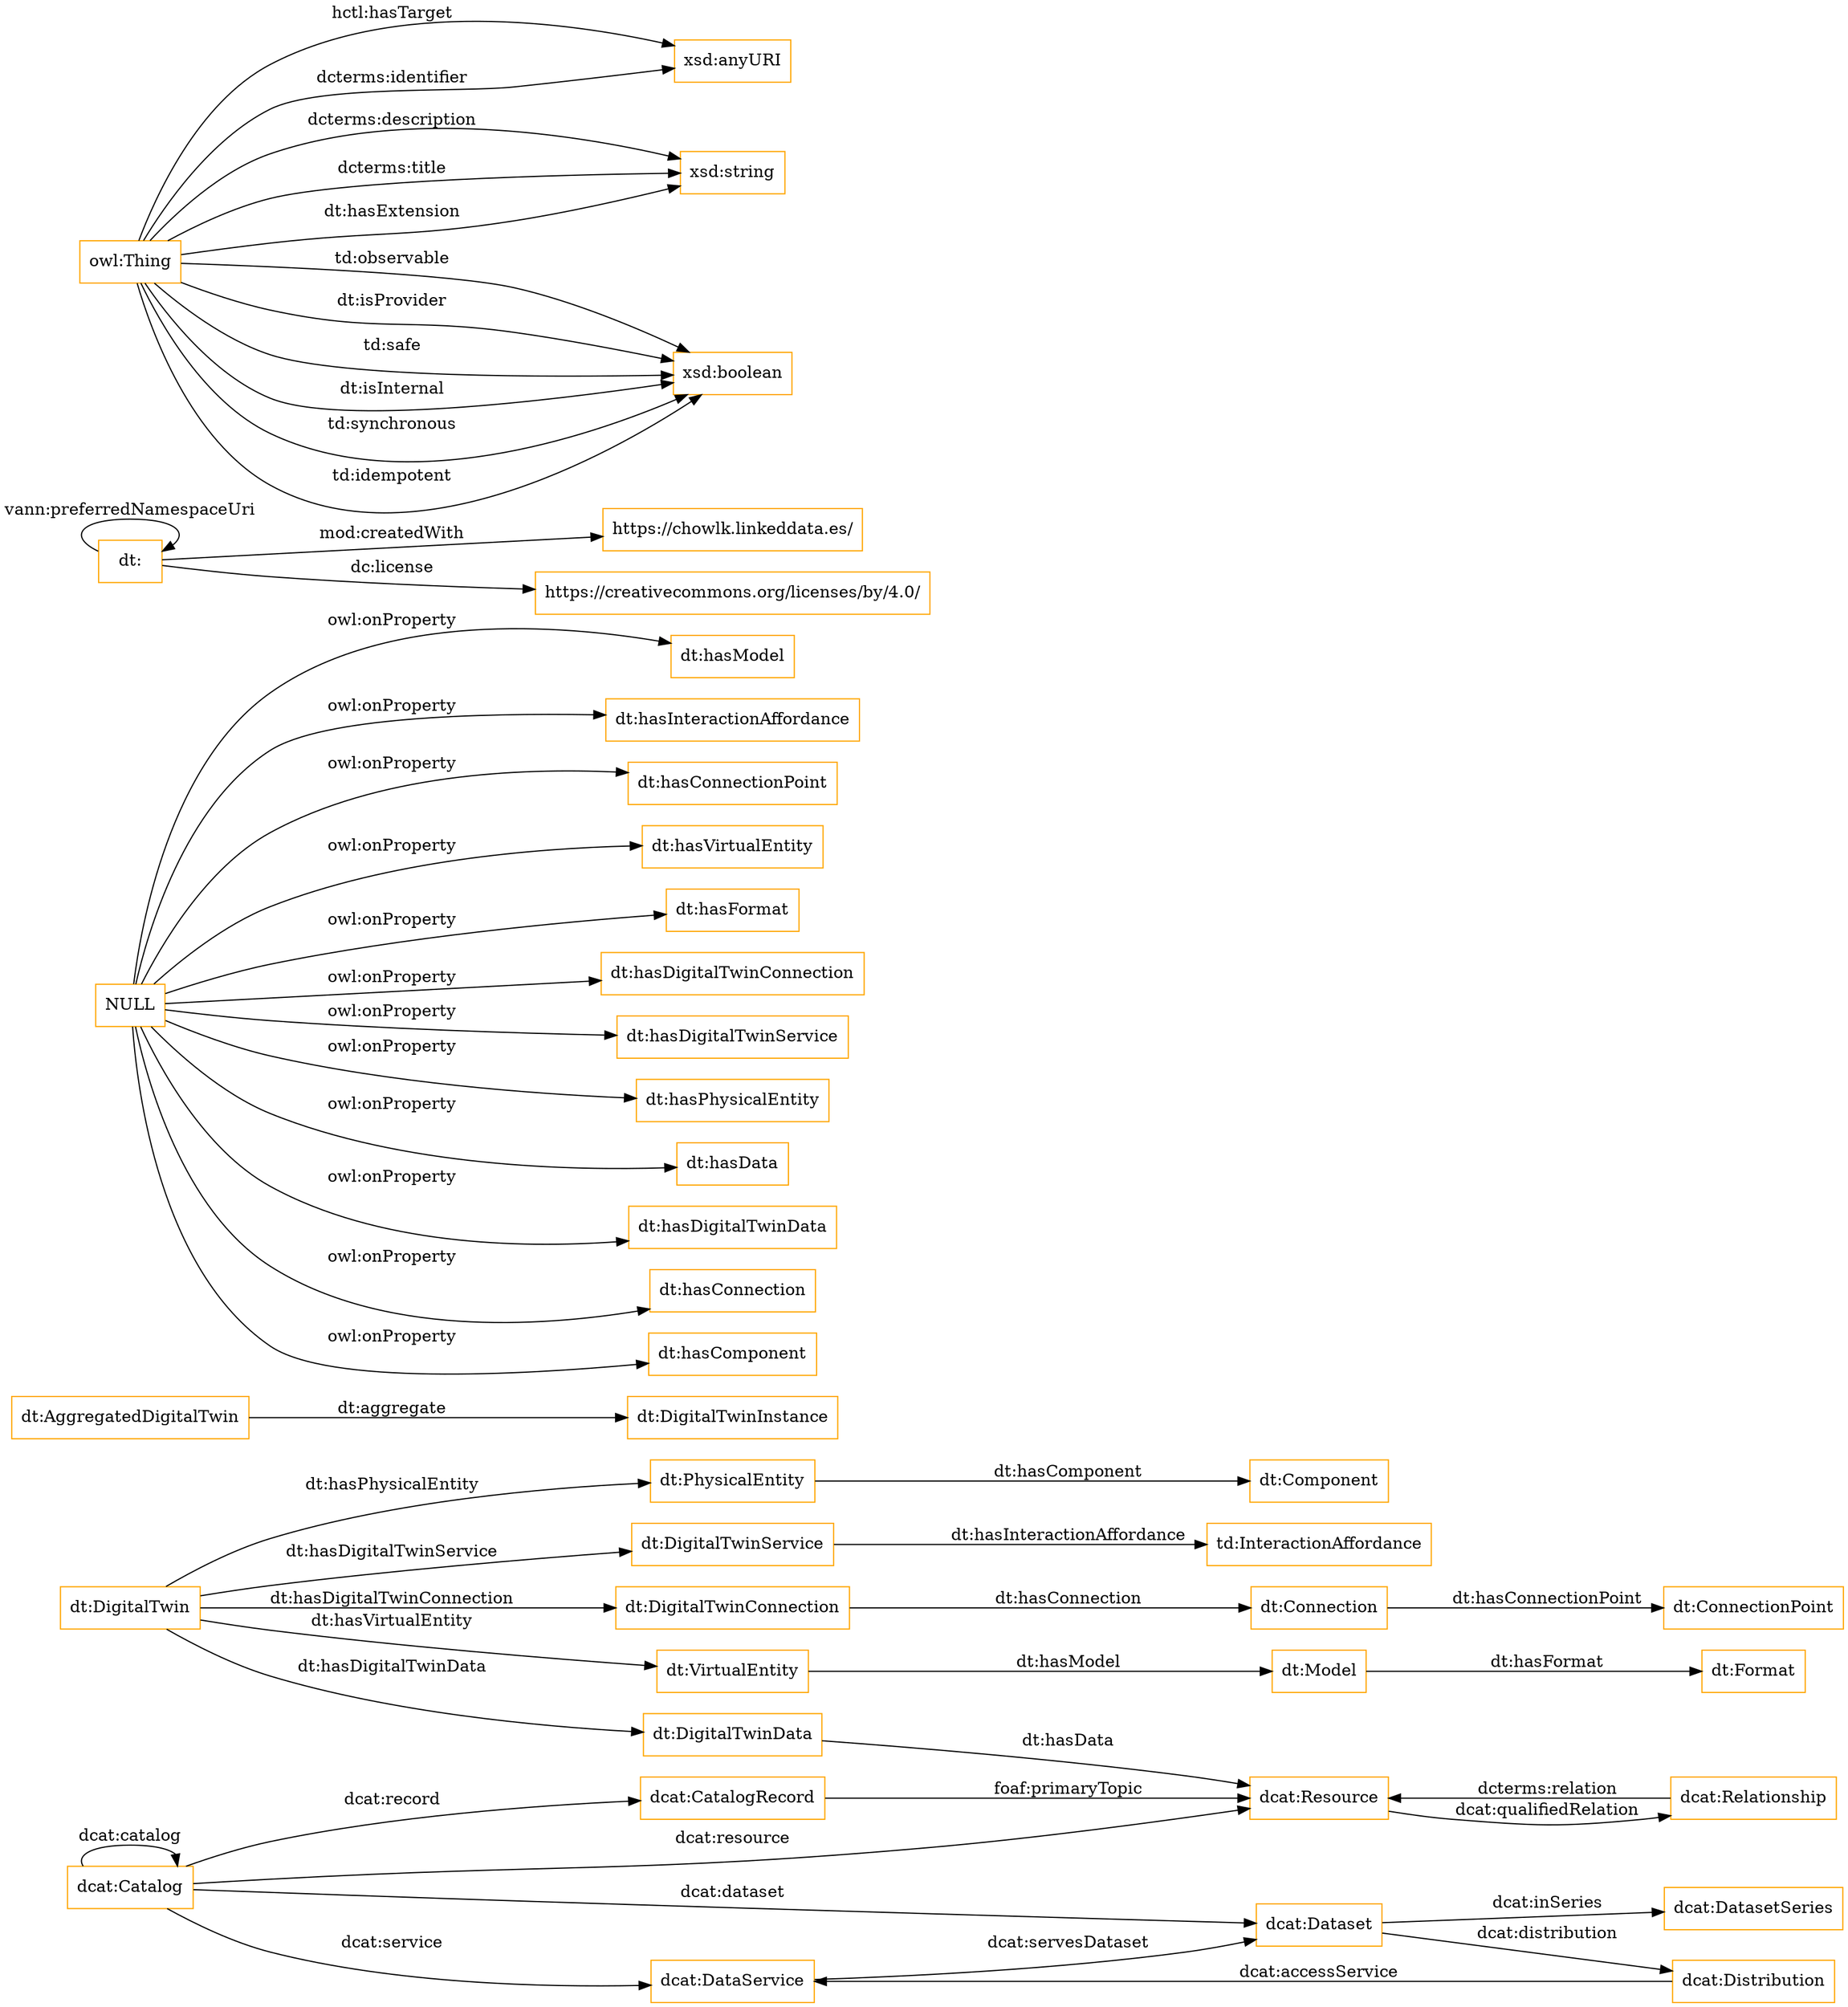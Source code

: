 digraph ar2dtool_diagram { 
rankdir=LR;
size="1501"
node [shape = rectangle, color="orange"]; "dt:DigitalTwin" "dcat:Distribution" "dt:VirtualEntity" "dcat:DataService" "dt:DigitalTwinData" "dcat:Resource" "dcat:Catalog" "dt:AggregatedDigitalTwin" "dt:ConnectionPoint" "td:InteractionAffordance" "dt:Connection" "dcat:DatasetSeries" "dt:PhysicalEntity" "dt:Model" "dt:DigitalTwinService" "dcat:Relationship" "dt:DigitalTwinInstance" "dt:DigitalTwinConnection" "dcat:Dataset" "dt:Format" "dt:Component" "dcat:CatalogRecord" ; /*classes style*/
	"NULL" -> "dt:hasModel" [ label = "owl:onProperty" ];
	"NULL" -> "dt:hasInteractionAffordance" [ label = "owl:onProperty" ];
	"NULL" -> "dt:hasConnectionPoint" [ label = "owl:onProperty" ];
	"NULL" -> "dt:hasVirtualEntity" [ label = "owl:onProperty" ];
	"NULL" -> "dt:hasFormat" [ label = "owl:onProperty" ];
	"NULL" -> "dt:hasDigitalTwinConnection" [ label = "owl:onProperty" ];
	"NULL" -> "dt:hasDigitalTwinService" [ label = "owl:onProperty" ];
	"NULL" -> "dt:hasPhysicalEntity" [ label = "owl:onProperty" ];
	"NULL" -> "dt:hasData" [ label = "owl:onProperty" ];
	"NULL" -> "dt:hasDigitalTwinData" [ label = "owl:onProperty" ];
	"NULL" -> "dt:hasConnection" [ label = "owl:onProperty" ];
	"NULL" -> "dt:hasComponent" [ label = "owl:onProperty" ];
	"dt:" -> "dt:" [ label = "vann:preferredNamespaceUri" ];
	"dt:" -> "https://chowlk.linkeddata.es/" [ label = "mod:createdWith" ];
	"dt:" -> "https://creativecommons.org/licenses/by/4.0/" [ label = "dc:license" ];
	"dt:DigitalTwin" -> "dt:PhysicalEntity" [ label = "dt:hasPhysicalEntity" ];
	"dt:PhysicalEntity" -> "dt:Component" [ label = "dt:hasComponent" ];
	"owl:Thing" -> "xsd:anyURI" [ label = "hctl:hasTarget" ];
	"dcat:Catalog" -> "dcat:Resource" [ label = "dcat:resource" ];
	"dt:AggregatedDigitalTwin" -> "dt:DigitalTwinInstance" [ label = "dt:aggregate" ];
	"owl:Thing" -> "xsd:string" [ label = "dcterms:description" ];
	"dt:DigitalTwin" -> "dt:DigitalTwinService" [ label = "dt:hasDigitalTwinService" ];
	"dt:DigitalTwinConnection" -> "dt:Connection" [ label = "dt:hasConnection" ];
	"dcat:Distribution" -> "dcat:DataService" [ label = "dcat:accessService" ];
	"dcat:Catalog" -> "dcat:CatalogRecord" [ label = "dcat:record" ];
	"dcat:Resource" -> "dcat:Relationship" [ label = "dcat:qualifiedRelation" ];
	"dcat:CatalogRecord" -> "dcat:Resource" [ label = "foaf:primaryTopic" ];
	"dcat:Catalog" -> "dcat:Dataset" [ label = "dcat:dataset" ];
	"dt:Connection" -> "dt:ConnectionPoint" [ label = "dt:hasConnectionPoint" ];
	"owl:Thing" -> "xsd:boolean" [ label = "td:observable" ];
	"dcat:DataService" -> "dcat:Dataset" [ label = "dcat:servesDataset" ];
	"owl:Thing" -> "xsd:boolean" [ label = "dt:isProvider" ];
	"dcat:Catalog" -> "dcat:DataService" [ label = "dcat:service" ];
	"dt:Model" -> "dt:Format" [ label = "dt:hasFormat" ];
	"owl:Thing" -> "xsd:anyURI" [ label = "dcterms:identifier" ];
	"dt:DigitalTwin" -> "dt:DigitalTwinData" [ label = "dt:hasDigitalTwinData" ];
	"dcat:Catalog" -> "dcat:Catalog" [ label = "dcat:catalog" ];
	"dcat:Relationship" -> "dcat:Resource" [ label = "dcterms:relation" ];
	"dt:DigitalTwin" -> "dt:VirtualEntity" [ label = "dt:hasVirtualEntity" ];
	"owl:Thing" -> "xsd:boolean" [ label = "td:safe" ];
	"dt:VirtualEntity" -> "dt:Model" [ label = "dt:hasModel" ];
	"dt:DigitalTwinData" -> "dcat:Resource" [ label = "dt:hasData" ];
	"owl:Thing" -> "xsd:boolean" [ label = "dt:isInternal" ];
	"dcat:Dataset" -> "dcat:Distribution" [ label = "dcat:distribution" ];
	"dcat:Dataset" -> "dcat:DatasetSeries" [ label = "dcat:inSeries" ];
	"dt:DigitalTwin" -> "dt:DigitalTwinConnection" [ label = "dt:hasDigitalTwinConnection" ];
	"owl:Thing" -> "xsd:string" [ label = "dcterms:title" ];
	"owl:Thing" -> "xsd:boolean" [ label = "td:synchronous" ];
	"owl:Thing" -> "xsd:boolean" [ label = "td:idempotent" ];
	"owl:Thing" -> "xsd:string" [ label = "dt:hasExtension" ];
	"dt:DigitalTwinService" -> "td:InteractionAffordance" [ label = "dt:hasInteractionAffordance" ];

}
